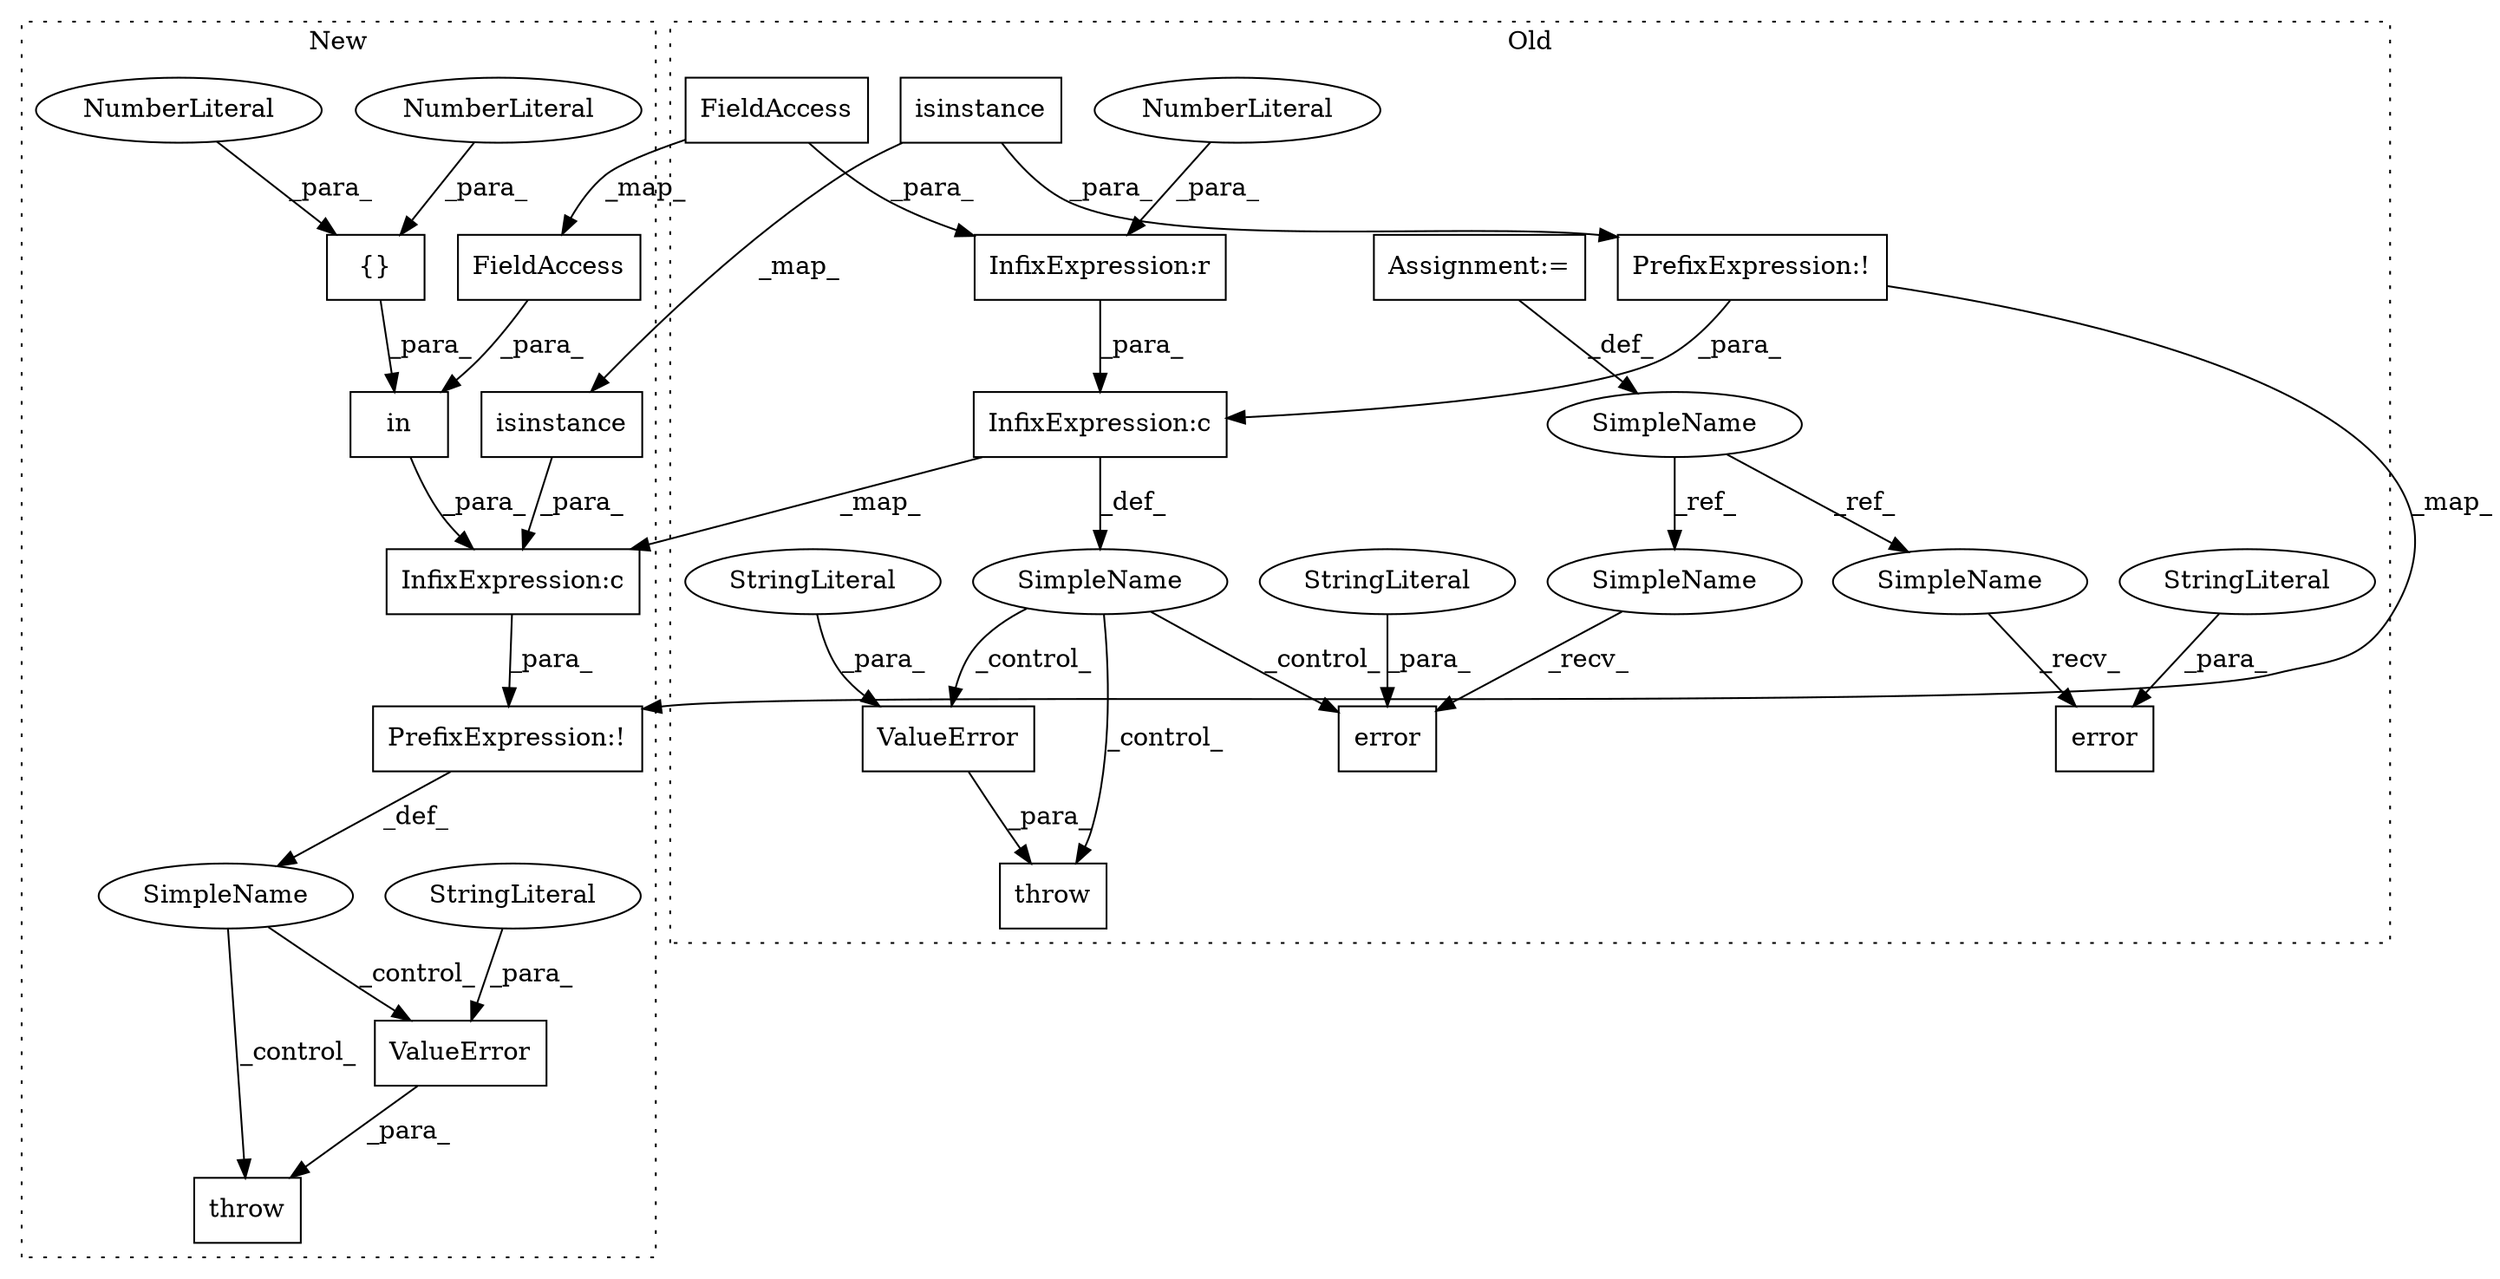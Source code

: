 digraph G {
subgraph cluster0 {
1 [label="error" a="32" s="3355,3411" l="6,1" shape="box"];
3 [label="StringLiteral" a="45" s="3361" l="50" shape="ellipse"];
6 [label="SimpleName" a="42" s="3166" l="6" shape="ellipse"];
7 [label="error" a="32" s="3613,3705" l="6,1" shape="box"];
8 [label="StringLiteral" a="45" s="3619" l="86" shape="ellipse"];
9 [label="Assignment:=" a="7" s="3166" l="6" shape="box"];
10 [label="SimpleName" a="42" s="" l="" shape="ellipse"];
11 [label="throw" a="53" s="3714" l="6" shape="box"];
17 [label="isinstance" a="32" s="3505,3565" l="11,2" shape="box"];
19 [label="InfixExpression:r" a="27" s="3590" l="4" shape="box"];
20 [label="NumberLiteral" a="34" s="3594" l="1" shape="ellipse"];
22 [label="PrefixExpression:!" a="38" s="3504" l="1" shape="box"];
24 [label="InfixExpression:c" a="27" s="3567" l="4" shape="box"];
25 [label="ValueError" a="32" s="3720,3817" l="11,1" shape="box"];
26 [label="StringLiteral" a="45" s="3731" l="86" shape="ellipse"];
27 [label="FieldAccess" a="22" s="3572" l="18" shape="box"];
29 [label="SimpleName" a="42" s="3606" l="6" shape="ellipse"];
30 [label="SimpleName" a="42" s="3348" l="6" shape="ellipse"];
label = "Old";
style="dotted";
}
subgraph cluster1 {
2 [label="throw" a="53" s="4086" l="6" shape="box"];
4 [label="ValueError" a="32" s="4092,4200" l="11,1" shape="box"];
5 [label="StringLiteral" a="45" s="4103" l="97" shape="ellipse"];
12 [label="{}" a="4" s="4067,4073" l="1,1" shape="box"];
13 [label="NumberLiteral" a="34" s="4070" l="1" shape="ellipse"];
14 [label="NumberLiteral" a="34" s="4068" l="1" shape="ellipse"];
15 [label="in" a="105" s="4036" l="38" shape="box"];
16 [label="SimpleName" a="42" s="" l="" shape="ellipse"];
18 [label="isinstance" a="32" s="3965,4025" l="11,2" shape="box"];
21 [label="PrefixExpression:!" a="38" s="3963" l="1" shape="box"];
23 [label="InfixExpression:c" a="27" s="4027" l="4" shape="box"];
28 [label="FieldAccess" a="22" s="4036" l="18" shape="box"];
label = "New";
style="dotted";
}
3 -> 1 [label="_para_"];
4 -> 2 [label="_para_"];
5 -> 4 [label="_para_"];
6 -> 29 [label="_ref_"];
6 -> 30 [label="_ref_"];
8 -> 7 [label="_para_"];
9 -> 6 [label="_def_"];
10 -> 7 [label="_control_"];
10 -> 25 [label="_control_"];
10 -> 11 [label="_control_"];
12 -> 15 [label="_para_"];
13 -> 12 [label="_para_"];
14 -> 12 [label="_para_"];
15 -> 23 [label="_para_"];
16 -> 4 [label="_control_"];
16 -> 2 [label="_control_"];
17 -> 22 [label="_para_"];
17 -> 18 [label="_map_"];
18 -> 23 [label="_para_"];
19 -> 24 [label="_para_"];
20 -> 19 [label="_para_"];
21 -> 16 [label="_def_"];
22 -> 24 [label="_para_"];
22 -> 21 [label="_map_"];
23 -> 21 [label="_para_"];
24 -> 23 [label="_map_"];
24 -> 10 [label="_def_"];
25 -> 11 [label="_para_"];
26 -> 25 [label="_para_"];
27 -> 28 [label="_map_"];
27 -> 19 [label="_para_"];
28 -> 15 [label="_para_"];
29 -> 7 [label="_recv_"];
30 -> 1 [label="_recv_"];
}